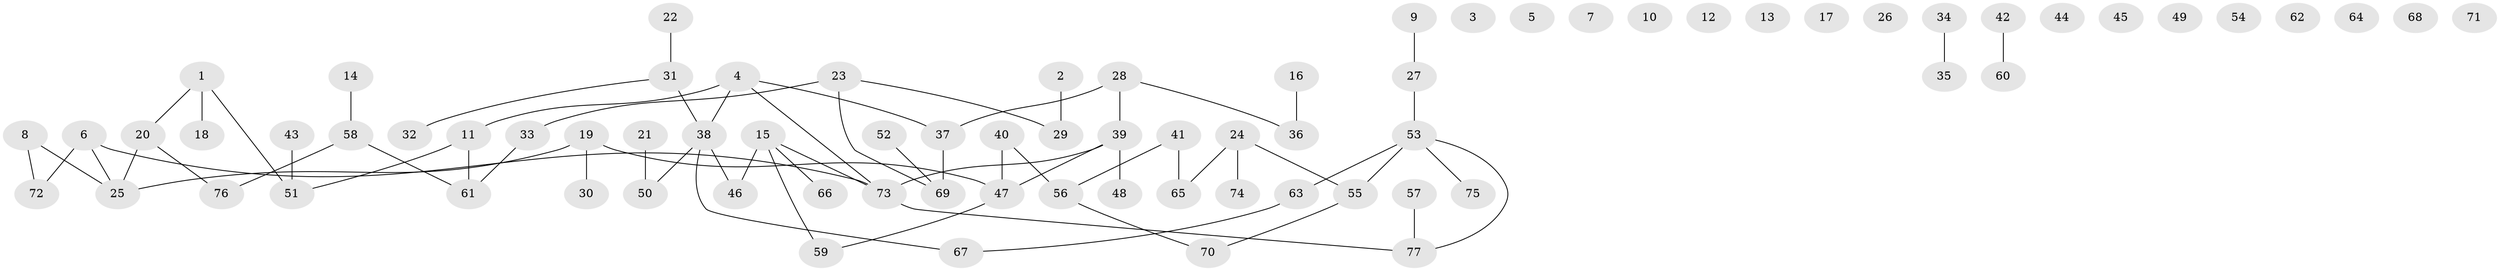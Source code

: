 // Generated by graph-tools (version 1.1) at 2025/25/03/09/25 03:25:18]
// undirected, 77 vertices, 69 edges
graph export_dot {
graph [start="1"]
  node [color=gray90,style=filled];
  1;
  2;
  3;
  4;
  5;
  6;
  7;
  8;
  9;
  10;
  11;
  12;
  13;
  14;
  15;
  16;
  17;
  18;
  19;
  20;
  21;
  22;
  23;
  24;
  25;
  26;
  27;
  28;
  29;
  30;
  31;
  32;
  33;
  34;
  35;
  36;
  37;
  38;
  39;
  40;
  41;
  42;
  43;
  44;
  45;
  46;
  47;
  48;
  49;
  50;
  51;
  52;
  53;
  54;
  55;
  56;
  57;
  58;
  59;
  60;
  61;
  62;
  63;
  64;
  65;
  66;
  67;
  68;
  69;
  70;
  71;
  72;
  73;
  74;
  75;
  76;
  77;
  1 -- 18;
  1 -- 20;
  1 -- 51;
  2 -- 29;
  4 -- 11;
  4 -- 37;
  4 -- 38;
  4 -- 73;
  6 -- 25;
  6 -- 72;
  6 -- 73;
  8 -- 25;
  8 -- 72;
  9 -- 27;
  11 -- 51;
  11 -- 61;
  14 -- 58;
  15 -- 46;
  15 -- 59;
  15 -- 66;
  15 -- 73;
  16 -- 36;
  19 -- 25;
  19 -- 30;
  19 -- 47;
  20 -- 25;
  20 -- 76;
  21 -- 50;
  22 -- 31;
  23 -- 29;
  23 -- 33;
  23 -- 69;
  24 -- 55;
  24 -- 65;
  24 -- 74;
  27 -- 53;
  28 -- 36;
  28 -- 37;
  28 -- 39;
  31 -- 32;
  31 -- 38;
  33 -- 61;
  34 -- 35;
  37 -- 69;
  38 -- 46;
  38 -- 50;
  38 -- 67;
  39 -- 47;
  39 -- 48;
  39 -- 73;
  40 -- 47;
  40 -- 56;
  41 -- 56;
  41 -- 65;
  42 -- 60;
  43 -- 51;
  47 -- 59;
  52 -- 69;
  53 -- 55;
  53 -- 63;
  53 -- 75;
  53 -- 77;
  55 -- 70;
  56 -- 70;
  57 -- 77;
  58 -- 61;
  58 -- 76;
  63 -- 67;
  73 -- 77;
}
